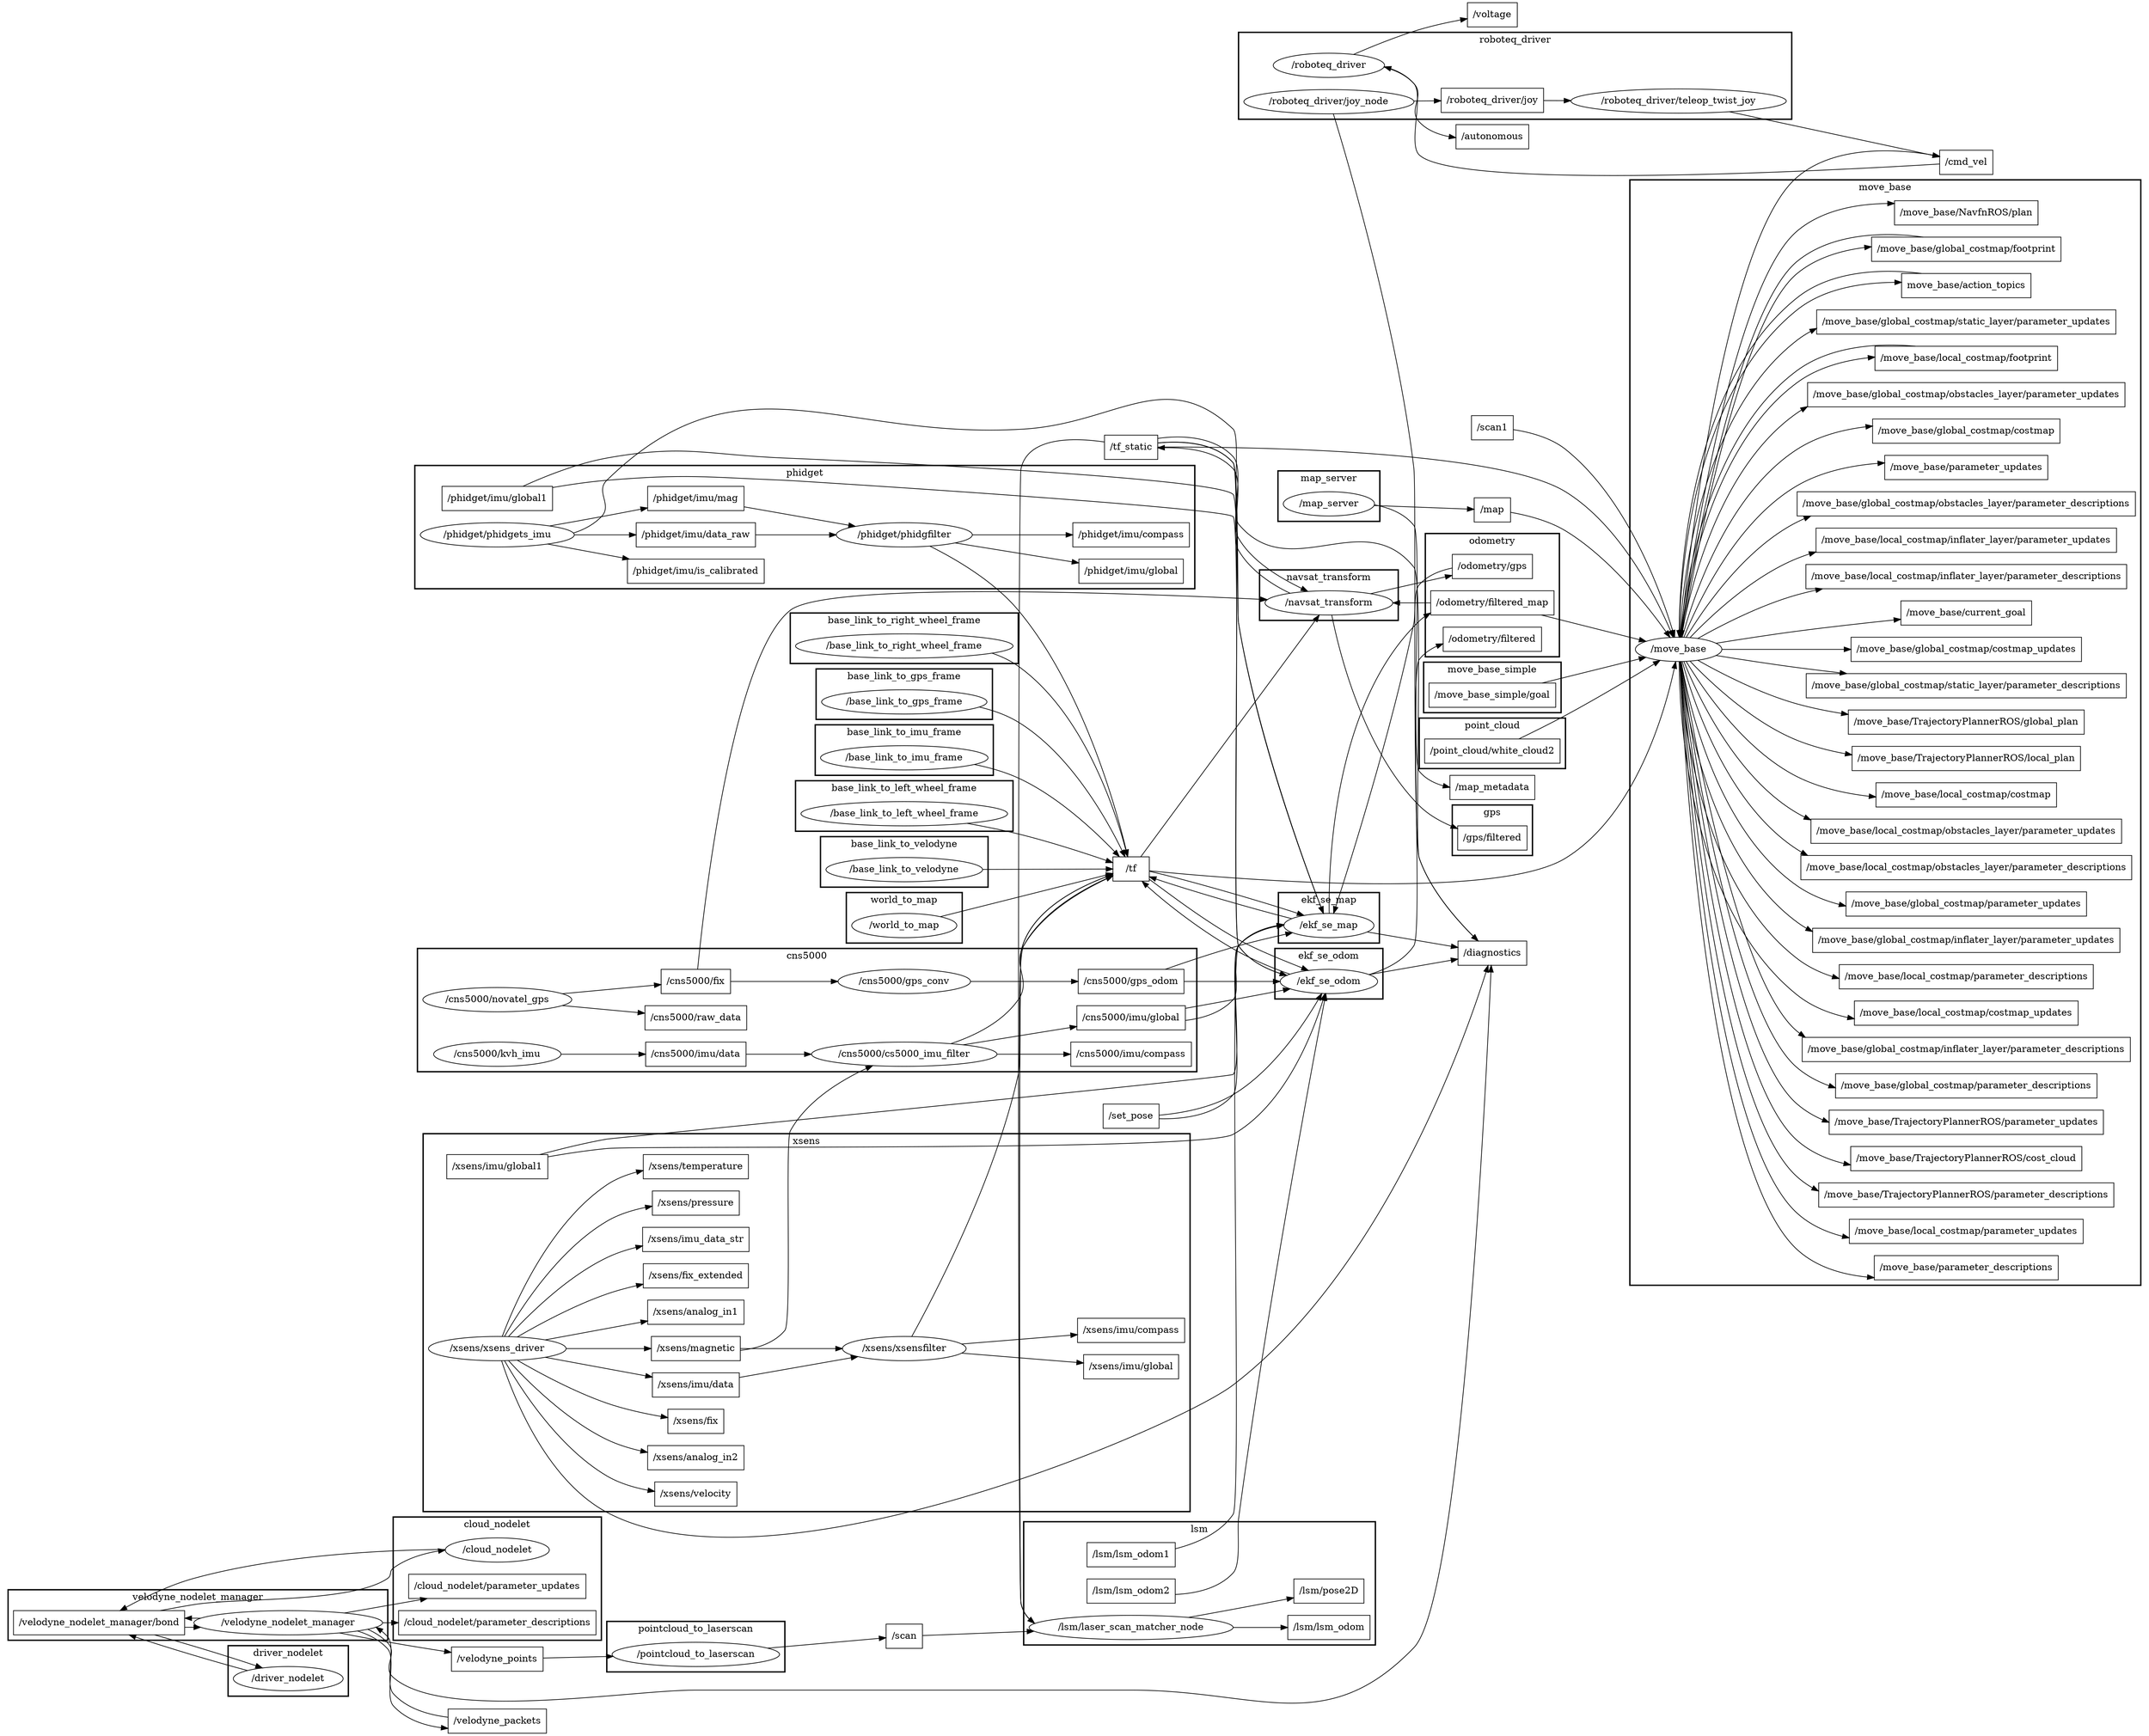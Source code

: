 digraph graphname {
	graph [bb="0,0,2562,2465",
		compound=True,
		rank=same,
		rankdir=LR,
		ranksep=0.2
	];
	node [label="\N"];
	subgraph cluster_move_base {
		graph [bb="1952,8,2554,1649",
			compound=True,
			label=move_base,
			lheight=0.21,
			lp="2253,1637.5",
			lwidth=0.86,
			rank=same,
			rankdir=LR,
			ranksep=0.2,
			style=bold
		];
		t__move_base_NavfnROS_plan		 [URL=topic_3A_move_base_NavfnROS_plan,
			height=0.5,
			label="/move_base/NavfnROS/plan",
			pos="2351,88",
			shape=box,
			tooltip="topic:/move_base/NavfnROS/plan",
			width=2.4028];
		t__move_base_global_costmap_footprint		 [URL=topic_3A_move_base_global_costmap_footprint,
			height=0.5,
			label="/move_base/global_costmap/footprint",
			pos="2351,1546",
			shape=box,
			tooltip="topic:/move_base/global_costmap/footprint",
			width=3.0972];
		n__move_base		 [URL=_move_base,
			height=0.5,
			label="/move_base",
			pos="2014,844",
			shape=ellipse,
			tooltip="/move_base",
			width=1.4804];
		t__move_base_global_costmap_footprint -> n__move_base		 [penwidth=1,
			pos="e,2015.9,862.06 2239.3,1561.6 2209,1558.4 2178.4,1548.9 2156,1528 2058.1,1436.5 2023.6,989.26 2016.5,872.05"];
		t__move_base_parameter_descriptions		 [URL=topic_3A_move_base_parameter_descriptions,
			height=0.5,
			label="/move_base/parameter_descriptions",
			pos="2351,142",
			shape=box,
			tooltip="topic:/move_base/parameter_descriptions",
			width=2.9444];
		t__move_base_local_costmap_parameter_updates		 [URL=topic_3A_move_base_local_costmap_parameter_updates,
			height=0.5,
			label="/move_base/local_costmap/parameter_updates",
			pos="2351,196",
			shape=box,
			tooltip="topic:/move_base/local_costmap/parameter_updates",
			width=3.7639];
		t__move_base_TrajectoryPlannerROS_parameter_descriptions		 [URL=topic_3A_move_base_TrajectoryPlannerROS_parameter_descriptions,
			height=0.5,
			label="/move_base/TrajectoryPlannerROS/parameter_descriptions",
			pos="2351,250",
			shape=box,
			tooltip="topic:/move_base/TrajectoryPlannerROS/parameter_descriptions",
			width=4.7222];
		t__move_base_TrajectoryPlannerROS_cost_cloud		 [URL=topic_3A_move_base_TrajectoryPlannerROS_cost_cloud,
			height=0.5,
			label="/move_base/TrajectoryPlannerROS/cost_cloud",
			pos="2351,304",
			shape=box,
			tooltip="topic:/move_base/TrajectoryPlannerROS/cost_cloud",
			width=3.7778];
		t__move_base_TrajectoryPlannerROS_parameter_updates		 [URL=topic_3A_move_base_TrajectoryPlannerROS_parameter_updates,
			height=0.5,
			label="/move_base/TrajectoryPlannerROS/parameter_updates",
			pos="2351,358",
			shape=box,
			tooltip="topic:/move_base/TrajectoryPlannerROS/parameter_updates",
			width=4.3889];
		t__move_base_global_costmap_parameter_descriptions		 [URL=topic_3A_move_base_global_costmap_parameter_descriptions,
			height=0.5,
			label="/move_base/global_costmap/parameter_descriptions",
			pos="2351,412",
			shape=box,
			tooltip="topic:/move_base/global_costmap/parameter_descriptions",
			width=4.1944];
		t__move_base_global_costmap_inflater_layer_parameter_descriptions		 [URL=topic_3A_move_base_global_costmap_inflater_layer_parameter_descriptions,
			height=0.5,
			label="/move_base/global_costmap/inflater_layer/parameter_descriptions",
			pos="2351,466",
			shape=box,
			tooltip="topic:/move_base/global_costmap/inflater_layer/parameter_descriptions",
			width=5.2639];
		t__move_base_local_costmap_costmap_updates		 [URL=topic_3A_move_base_local_costmap_costmap_updates,
			height=0.5,
			label="/move_base/local_costmap/costmap_updates",
			pos="2351,520",
			shape=box,
			tooltip="topic:/move_base/local_costmap/costmap_updates",
			width=3.6389];
		t__move_base_local_costmap_parameter_descriptions		 [URL=topic_3A_move_base_local_costmap_parameter_descriptions,
			height=0.5,
			label="/move_base/local_costmap/parameter_descriptions",
			pos="2351,574",
			shape=box,
			tooltip="topic:/move_base/local_costmap/parameter_descriptions",
			width=4.0972];
		t__move_base_global_costmap_inflater_layer_parameter_updates		 [URL=topic_3A_move_base_global_costmap_inflater_layer_parameter_updates,
			height=0.5,
			label="/move_base/global_costmap/inflater_layer/parameter_updates",
			pos="2351,628",
			shape=box,
			tooltip="topic:/move_base/global_costmap/inflater_layer/parameter_updates",
			width=4.9306];
		t__move_base_global_costmap_parameter_updates		 [URL=topic_3A_move_base_global_costmap_parameter_updates,
			height=0.5,
			label="/move_base/global_costmap/parameter_updates",
			pos="2351,682",
			shape=box,
			tooltip="topic:/move_base/global_costmap/parameter_updates",
			width=3.8611];
		t__move_base_local_costmap_obstacles_layer_parameter_descriptions		 [URL=topic_3A_move_base_local_costmap_obstacles_layer_parameter_descriptions,
			height=0.5,
			label="/move_base/local_costmap/obstacles_layer/parameter_descriptions",
			pos="2351,736",
			shape=box,
			tooltip="topic:/move_base/local_costmap/obstacles_layer/parameter_descriptions",
			width=5.3056];
		t__move_base_local_costmap_obstacles_layer_parameter_updates		 [URL=topic_3A_move_base_local_costmap_obstacles_layer_parameter_updates,
			height=0.5,
			label="/move_base/local_costmap/obstacles_layer/parameter_updates",
			pos="2351,790",
			shape=box,
			tooltip="topic:/move_base/local_costmap/obstacles_layer/parameter_updates",
			width=4.9722];
		t__move_base_local_costmap_costmap		 [URL=topic_3A_move_base_local_costmap_costmap,
			height=0.5,
			label="/move_base/local_costmap/costmap",
			pos="2351,844",
			shape=box,
			tooltip="topic:/move_base/local_costmap/costmap",
			width=2.9722];
		t__move_base_TrajectoryPlannerROS_local_plan		 [URL=topic_3A_move_base_TrajectoryPlannerROS_local_plan,
			height=0.5,
			label="/move_base/TrajectoryPlannerROS/local_plan",
			pos="2351,898",
			shape=box,
			tooltip="topic:/move_base/TrajectoryPlannerROS/local_plan",
			width=3.7361];
		t__move_base_TrajectoryPlannerROS_global_plan		 [URL=topic_3A_move_base_TrajectoryPlannerROS_global_plan,
			height=0.5,
			label="/move_base/TrajectoryPlannerROS/global_plan",
			pos="2351,952",
			shape=box,
			tooltip="topic:/move_base/TrajectoryPlannerROS/global_plan",
			width=3.8472];
		t__move_base_global_costmap_static_layer_parameter_descriptions		 [URL=topic_3A_move_base_global_costmap_static_layer_parameter_descriptions,
			height=0.5,
			label="/move_base/global_costmap/static_layer/parameter_descriptions",
			pos="2351,1006",
			shape=box,
			tooltip="topic:/move_base/global_costmap/static_layer/parameter_descriptions",
			width=5.1111];
		t__move_base_global_costmap_costmap_updates		 [URL=topic_3A_move_base_global_costmap_costmap_updates,
			height=0.5,
			label="/move_base/global_costmap/costmap_updates",
			pos="2351,1060",
			shape=box,
			tooltip="topic:/move_base/global_costmap/costmap_updates",
			width=3.7361];
		t__move_base_current_goal		 [URL=topic_3A_move_base_current_goal,
			height=0.5,
			label="/move_base/current_goal",
			pos="2351,1114",
			shape=box,
			tooltip="topic:/move_base/current_goal",
			width=2.1389];
		t__move_base_local_costmap_inflater_layer_parameter_descriptions		 [URL=topic_3A_move_base_local_costmap_inflater_layer_parameter_descriptions,
			height=0.5,
			label="/move_base/local_costmap/inflater_layer/parameter_descriptions",
			pos="2351,1168",
			shape=box,
			tooltip="topic:/move_base/local_costmap/inflater_layer/parameter_descriptions",
			width=5.1528];
		t__move_base_local_costmap_inflater_layer_parameter_updates		 [URL=topic_3A_move_base_local_costmap_inflater_layer_parameter_updates,
			height=0.5,
			label="/move_base/local_costmap/inflater_layer/parameter_updates",
			pos="2351,1222",
			shape=box,
			tooltip="topic:/move_base/local_costmap/inflater_layer/parameter_updates",
			width=4.8194];
		t__move_base_global_costmap_obstacles_layer_parameter_descriptions		 [URL=topic_3A_move_base_global_costmap_obstacles_layer_parameter_descriptions,
			height=0.5,
			label="/move_base/global_costmap/obstacles_layer/parameter_descriptions",
			pos="2351,1276",
			shape=box,
			tooltip="topic:/move_base/global_costmap/obstacles_layer/parameter_descriptions",
			width=5.4028];
		t__move_base_parameter_updates		 [URL=topic_3A_move_base_parameter_updates,
			height=0.5,
			label="/move_base/parameter_updates",
			pos="2351,1330",
			shape=box,
			tooltip="topic:/move_base/parameter_updates",
			width=2.6111];
		t__move_base_global_costmap_costmap		 [URL=topic_3A_move_base_global_costmap_costmap,
			height=0.5,
			label="/move_base/global_costmap/costmap",
			pos="2351,1384",
			shape=box,
			tooltip="topic:/move_base/global_costmap/costmap",
			width=3.0694];
		t__move_base_global_costmap_obstacles_layer_parameter_updates		 [URL=topic_3A_move_base_global_costmap_obstacles_layer_parameter_updates,
			height=0.5,
			label="/move_base/global_costmap/obstacles_layer/parameter_updates",
			pos="2351,1438",
			shape=box,
			tooltip="topic:/move_base/global_costmap/obstacles_layer/parameter_updates",
			width=5.0694];
		t__move_base_local_costmap_footprint		 [URL=topic_3A_move_base_local_costmap_footprint,
			height=0.5,
			label="/move_base/local_costmap/footprint",
			pos="2351,1600",
			shape=box,
			tooltip="topic:/move_base/local_costmap/footprint",
			width=2.9861];
		t__move_base_local_costmap_footprint -> n__move_base		 [penwidth=1,
			pos="e,2015.7,862.28 2243.4,1616.3 2211.7,1613.5 2179.3,1604.1 2156,1582 2050.9,1482.3 2021.7,995.92 2016.1,872.44"];
		t__move_base_global_costmap_static_layer_parameter_updates		 [URL=topic_3A_move_base_global_costmap_static_layer_parameter_updates,
			height=0.5,
			label="/move_base/global_costmap/static_layer/parameter_updates",
			pos="2351,1492",
			shape=box,
			tooltip="topic:/move_base/global_costmap/static_layer/parameter_updates",
			width=4.7778];
		n__move_base_action_topics		 [URL=topic_3Amove_base_action_topics,
			height=0.5,
			label="move_base/action_topics",
			pos="2351,34",
			shape=box,
			tooltip="topic:move_base/action_topics",
			width=2.1389];
		n__move_base_action_topics -> n__move_base		 [penwidth=1,
			pos="e,2015.6,825.92 2273.7,32.791 2233.6,33.421 2186.6,40.549 2156,70 2045.2,176.48 2020.5,689.41 2015.9,815.87"];
		n__move_base -> t__move_base_NavfnROS_plan		 [penwidth=1,
			pos="e,2264.1,79.057 2015.8,825.79 2020.4,723.06 2048.6,216.91 2156,115 2181.8,90.505 2219,81.527 2253.8,79.471"];
		n__move_base -> t__move_base_global_costmap_footprint		 [penwidth=1,
			pos="e,2239.3,1544.4 2016.2,862.05 2022.7,959.26 2056.8,1417.3 2156,1510 2175.9,1528.6 2202.4,1538.2 2229.3,1542.9"];
		n__move_base -> t__move_base_parameter_descriptions		 [penwidth=1,
			pos="e,2244.8,134.38 2016.1,825.86 2022.1,727.85 2056,262.49 2156,169 2177.2,149.16 2205.9,139.56 2234.7,135.57"];
		n__move_base -> t__move_base_local_costmap_parameter_updates		 [penwidth=1,
			pos="e,2215.4,193.45 2016.4,825.79 2024,732.37 2063.4,308.07 2156,223 2170.1,210.07 2187.3,201.52 2205.7,196.04"];
		n__move_base -> t__move_base_TrajectoryPlannerROS_parameter_descriptions		 [penwidth=1,
			pos="e,2180.6,260.25 2016.8,825.92 2026,737.71 2070.7,353.75 2156,277 2160.9,272.6 2166.2,268.71 2171.7,265.27"];
		n__move_base -> t__move_base_TrajectoryPlannerROS_cost_cloud		 [penwidth=1,
			pos="e,2214.9,302.31 2017.3,825.99 2028.3,743.12 2078,399.47 2156,331 2170,318.7 2186.9,310.43 2204.9,305.02"];
		n__move_base -> t__move_base_TrajectoryPlannerROS_parameter_updates		 [penwidth=1,
			pos="e,2192.7,363.64 2014.3,825.9 2012.6,756.28 2016.7,503.65 2156,385 2164.3,377.91 2173.6,372.17 2183.5,367.57"];
		n__move_base -> t__move_base_global_costmap_parameter_descriptions		 [penwidth=1,
			pos="e,2199.9,415.68 2015.1,825.8 2016.6,761.22 2031.1,541.47 2156,439 2166.3,430.58 2177.9,424.1 2190.3,419.16"];
		n__move_base -> t__move_base_global_costmap_inflater_layer_parameter_descriptions		 [penwidth=1,
			pos="e,2169,484.12 2016.2,825.75 2021.1,766.68 2045.3,579.56 2156,493 2157.4,491.88 2158.9,490.8 2160.4,489.76"];
		n__move_base -> t__move_base_local_costmap_costmap_updates		 [penwidth=1,
			pos="e,2220,520.17 2017.6,825.92 2026.2,773.07 2059.1,618.07 2156,547 2171.9,535.3 2190.7,527.52 2210.1,522.49"];
		n__move_base -> t__move_base_local_costmap_parameter_descriptions		 [penwidth=1,
			pos="e,2203.2,579.75 2019.6,825.89 2032.3,779.64 2072.8,656.9 2156,601 2167.5,593.29 2180.2,587.35 2193.5,582.81"];
		n__move_base -> t__move_base_global_costmap_inflater_layer_parameter_updates		 [penwidth=1,
			pos="e,2173.3,646.12 2022.6,825.94 2039.8,787.21 2086.1,696.36 2156,655 2158.7,653.41 2161.4,651.89 2164.2,650.46"];
		n__move_base -> t__move_base_global_costmap_parameter_updates		 [penwidth=1,
			pos="e,2211.9,690.32 2027.4,826.36 2049.5,796.56 2098.7,736.77 2156,709 2170.4,702.03 2186,696.72 2202,692.68"];
		n__move_base -> t__move_base_local_costmap_obstacles_layer_parameter_descriptions		 [penwidth=1,
			pos="e,2186.7,754.06 2037.1,827.65 2063.9,808.8 2110.9,778.45 2156,763 2162.8,760.67 2169.8,758.54 2176.9,756.6"];
		n__move_base -> t__move_base_local_costmap_obstacles_layer_parameter_updates		 [penwidth=1,
			pos="e,2214.2,808.01 2060,834.78 2087.6,829.27 2123.8,822.32 2156,817 2171.6,814.43 2187.8,811.9 2204.1,809.49"];
		n__move_base -> t__move_base_local_costmap_costmap		 [penwidth=1,
			pos="e,2243.7,844 2067.3,844 2111.7,844 2176.9,844 2233.6,844"];
		n__move_base -> t__move_base_TrajectoryPlannerROS_local_plan		 [penwidth=1,
			pos="e,2216.3,880.3 2060,853.22 2087.6,858.73 2123.8,865.68 2156,871 2172.3,873.69 2189.3,876.33 2206.3,878.84"];
		n__move_base -> t__move_base_TrajectoryPlannerROS_global_plan		 [penwidth=1,
			pos="e,2212.3,939.51 2037.1,860.35 2063.9,879.2 2110.9,909.55 2156,925 2170.8,930.06 2186.5,934.18 2202.4,937.52"];
		n__move_base -> t__move_base_global_costmap_static_layer_parameter_descriptions		 [penwidth=1,
			pos="e,2177.4,987.91 2027.4,861.64 2049.5,891.44 2098.7,951.23 2156,979 2159.9,980.88 2163.8,982.63 2167.9,984.28"];
		n__move_base -> t__move_base_global_costmap_costmap_updates		 [penwidth=1,
			pos="e,2216.4,1055.6 2022.6,862.06 2039.8,900.79 2086.1,991.64 2156,1033 2171.4,1042.1 2188.7,1048.6 2206.5,1053.2"];
		n__move_base -> t__move_base_current_goal		 [penwidth=1,
			pos="e,2273.5,1118.5 2019.6,862.11 2032.3,908.36 2072.8,1031.1 2156,1087 2187.1,1107.9 2227.3,1115.8 2263.1,1118"];
		n__move_base -> t__move_base_local_costmap_inflater_layer_parameter_descriptions		 [penwidth=1,
			pos="e,2169.7,1149.8 2017.6,862.08 2026.2,914.93 2059.1,1069.9 2156,1141 2157.6,1142.2 2159.3,1143.4 2161,1144.5"];
		n__move_base -> t__move_base_local_costmap_inflater_layer_parameter_updates		 [penwidth=1,
			pos="e,2177.1,1208.3 2016.2,862.25 2021.1,921.32 2045.3,1108.4 2156,1195 2159.9,1198 2164,1200.8 2168.2,1203.4"];
		n__move_base -> t__move_base_global_costmap_obstacles_layer_parameter_descriptions		 [penwidth=1,
			pos="e,2168.4,1257.9 2015.1,862.2 2016.6,926.78 2031.1,1146.5 2156,1249 2157.4,1250.1 2158.7,1251.2 2160.1,1252.2"];
		n__move_base -> t__move_base_parameter_updates		 [penwidth=1,
			pos="e,2257,1337.2 2014.3,862.1 2012.6,931.72 2016.7,1184.3 2156,1303 2181,1324.3 2214.7,1333.4 2247,1336.4"];
		n__move_base -> t__move_base_global_costmap_costmap		 [penwidth=1,
			pos="e,2240.3,1390.2 2017.3,862.01 2028.3,944.88 2078,1288.5 2156,1357 2176.5,1375 2203.3,1384.4 2230.4,1388.8"];
		n__move_base -> t__move_base_global_costmap_obstacles_layer_parameter_updates		 [penwidth=1,
			pos="e,2168.4,1420.6 2016.8,862.08 2026,950.29 2070.7,1334.2 2156,1411 2157.3,1412.2 2158.7,1413.4 2160.1,1414.5"];
		n__move_base -> t__move_base_local_costmap_footprint		 [penwidth=1,
			pos="e,2243.4,1599.1 2015.9,862.32 2020.9,964.72 2049.5,1463 2156,1564 2176.8,1583.7 2204.9,1593.4 2233.3,1597.8"];
		n__move_base -> t__move_base_global_costmap_static_layer_parameter_updates		 [penwidth=1,
			pos="e,2178.7,1481 2016.4,862.21 2024,955.63 2063.4,1379.9 2156,1465 2160.3,1469 2164.9,1472.5 2169.7,1475.7"];
		n__move_base -> n__move_base_action_topics		 [penwidth=1,
			pos="e,2273.7,16.886 2015.4,825.97 2018.4,718.27 2040.2,163.25 2156,52 2184,25.08 2225.7,16.811 2263.2,16.708"];
	}
	subgraph cluster_cns5000 {
		graph [bb="497,861,1435,1044",
			compound=True,
			label=cns5000,
			lheight=0.21,
			lp="966,1032.5",
			lwidth=0.64,
			rank=same,
			rankdir=LR,
			ranksep=0.2,
			style=bold
		];
		t__cns5000_imu_data		 [URL=topic_3A_cns5000_imu_data,
			height=0.5,
			label="/cns5000/imu/data",
			pos="829,995",
			shape=box,
			tooltip="topic:/cns5000/imu/data",
			width=1.625];
		n__cns5000_cs5000_imu_filter		 [URL=_cns5000_cs5000_imu_filter,
			height=0.5,
			label="/cns5000/cs5000_imu_filter",
			pos="1082,995",
			shape=ellipse,
			tooltip="/cns5000/cs5000_imu_filter",
			width=3.0511];
		t__cns5000_imu_data -> n__cns5000_cs5000_imu_filter		 [penwidth=1,
			pos="e,972.09,995 887.58,995 909.75,995 935.97,995 961.82,995"];
		t__cns5000_raw_data		 [URL=topic_3A_cns5000_raw_data,
			height=0.5,
			label="/cns5000/raw_data",
			pos="829,887",
			shape=box,
			tooltip="topic:/cns5000/raw_data",
			width=1.6528];
		t__cns5000_gps_odom		 [URL=topic_3A_cns5000_gps_odom,
			height=0.5,
			label="/cns5000/gps_odom",
			pos="1356,887",
			shape=box,
			tooltip="topic:/cns5000/gps_odom",
			width=1.75];
		t__cns5000_imu_global		 [URL=topic_3A_cns5000_imu_global,
			height=0.5,
			label="/cns5000/imu/global",
			pos="1356,941",
			shape=box,
			tooltip="topic:/cns5000/imu/global",
			width=1.7778];
		t__cns5000_fix		 [URL=topic_3A_cns5000_fix,
			height=0.5,
			label="/cns5000/fix",
			pos="829,941",
			shape=box,
			tooltip="topic:/cns5000/fix",
			width=1.1667];
		n__cns5000_gps_conv		 [URL=_cns5000_gps_conv,
			height=0.5,
			label="/cns5000/gps_conv",
			pos="1082,914",
			shape=ellipse,
			tooltip="/cns5000/gps_conv",
			width=2.1845];
		t__cns5000_fix -> n__cns5000_gps_conv		 [penwidth=1,
			pos="e,1010.3,921.6 871.17,936.57 906.06,932.82 957.14,927.32 1000.2,922.7"];
		t__cns5000_imu_compass		 [URL=topic_3A_cns5000_imu_compass,
			height=0.5,
			label="/cns5000/imu/compass",
			pos="1356,995",
			shape=box,
			tooltip="topic:/cns5000/imu/compass",
			width=1.9722];
		n__cns5000_kvh_imu		 [URL=_cns5000_kvh_imu,
			height=0.5,
			label="/cns5000/kvh_imu",
			pos="592,995",
			shape=ellipse,
			tooltip="/cns5000/kvh_imu",
			width=2.1304];
		n__cns5000_kvh_imu -> t__cns5000_imu_data		 [penwidth=1,
			pos="e,770.17,995 668.97,995 698.23,995 731.44,995 759.91,995"];
		n__cns5000_gps_conv -> t__cns5000_gps_odom		 [penwidth=1,
			pos="e,1292.8,893.17 1154.5,906.91 1194,902.98 1243,898.12 1282.7,894.18"];
		n__cns5000_cs5000_imu_filter -> t__cns5000_imu_global		 [penwidth=1,
			pos="e,1292,953.51 1152.7,981.16 1192.3,973.3 1241.9,963.46 1282,955.49"];
		n__cns5000_cs5000_imu_filter -> t__cns5000_imu_compass		 [penwidth=1,
			pos="e,1284.6,995 1192.1,995 1219.6,995 1248.7,995 1274.5,995"];
		n__cns5000_novatel_gps		 [URL=_cns5000_novatel_gps,
			height=0.5,
			label="/cns5000/novatel_gps",
			pos="592,914",
			shape=ellipse,
			tooltip="/cns5000/novatel_gps",
			width=2.4192];
		n__cns5000_novatel_gps -> t__cns5000_raw_data		 [penwidth=1,
			pos="e,769.26,893.75 668.65,905.31 697.69,901.97 730.65,898.19 759.03,894.92"];
		n__cns5000_novatel_gps -> t__cns5000_fix		 [penwidth=1,
			pos="e,786.72,936.26 668.65,922.69 703.85,926.74 744.81,931.44 776.39,935.07"];
	}
	subgraph cluster_phidget {
		graph [bb="493,2000,1433,2183",
			compound=True,
			label=phidget,
			lheight=0.21,
			lp="963,2171.5",
			lwidth=0.57,
			rank=same,
			rankdir=LR,
			ranksep=0.2,
			style=bold
		];
		t__phidget_imu_is_calibrated		 [URL=topic_3A_phidget_imu_is_calibrated,
			height=0.5,
			label="/phidget/imu/is_calibrated",
			pos="829,2026",
			shape=box,
			tooltip="topic:/phidget/imu/is_calibrated",
			width=2.2083];
		t__phidget_imu_data_raw		 [URL=topic_3A_phidget_imu_data_raw,
			height=0.5,
			label="/phidget/imu/data_raw",
			pos="829,2080",
			shape=box,
			tooltip="topic:/phidget/imu/data_raw",
			width=1.9444];
		n__phidget_phidgfilter		 [URL=_phidget_phidgfilter,
			height=0.5,
			label="/phidget/phidgfilter",
			pos="1082,2080",
			shape=ellipse,
			tooltip="/phidget/phidgfilter",
			width=2.2026];
		t__phidget_imu_data_raw -> n__phidget_phidgfilter		 [penwidth=1,
			pos="e,1002.7,2080 899.25,2080 928.06,2080 961.86,2080 992.45,2080"];
		t__phidget_imu_global		 [URL=topic_3A_phidget_imu_global,
			height=0.5,
			label="/phidget/imu/global",
			pos="1356,2054",
			shape=box,
			tooltip="topic:/phidget/imu/global",
			width=1.7222];
		t__phidget_imu_compass		 [URL=topic_3A_phidget_imu_compass,
			height=0.5,
			label="/phidget/imu/compass",
			pos="1356,2108",
			shape=box,
			tooltip="topic:/phidget/imu/compass",
			width=1.9028];
		t__phidget_imu_global1		 [URL=topic_3A_phidget_imu_global1,
			height=0.5,
			label="/phidget/imu/global1",
			pos="592,2053",
			shape=box,
			tooltip="topic:/phidget/imu/global1",
			width=1.8194];
		t__phidget_imu_mag		 [URL=topic_3A_phidget_imu_mag,
			height=0.5,
			label="/phidget/imu/mag",
			pos="829,2134",
			shape=box,
			tooltip="topic:/phidget/imu/mag",
			width=1.5833];
		t__phidget_imu_mag -> n__phidget_phidgfilter		 [penwidth=1,
			pos="e,1023.9,2092.3 886.02,2121.9 923.84,2113.8 973.97,2103 1013.9,2094.4"];
		n__phidget_phidgets_imu		 [URL=_phidget_phidgets_imu,
			height=0.5,
			label="/phidget/phidgets_imu",
			pos="592,2107",
			shape=ellipse,
			tooltip="/phidget/phidgets_imu",
			width=2.5095];
		n__phidget_phidgets_imu -> t__phidget_imu_is_calibrated		 [penwidth=1,
			pos="e,749.3,2036.1 676.55,2100.6 690.35,2096.3 703.54,2089.8 714,2080 723.15,2071.5 712.98,2061.7 722,2053 727.32,2047.9 733.46,2043.7 740.06,2040.3"];
		n__phidget_phidgets_imu -> t__phidget_imu_data_raw		 [penwidth=1,
			pos="e,758.79,2088 670.6,2098.1 695.63,2095.2 723.4,2092 748.56,2089.1"];
		n__phidget_phidgets_imu -> t__phidget_imu_mag		 [penwidth=1,
			pos="e,771.69,2127.5 670.6,2115.9 700.01,2119.3 733.2,2123.1 761.5,2126.4"];
		n__phidget_phidgfilter -> t__phidget_imu_global		 [penwidth=1,
			pos="e,1293.7,2059.9 1155.5,2073.1 1195.2,2069.3 1244.2,2064.6 1283.6,2060.8"];
		n__phidget_phidgfilter -> t__phidget_imu_compass		 [penwidth=1,
			pos="e,1287.3,2101 1154.5,2087.4 1192.2,2091.2 1238.5,2096 1277.1,2100"];
	}
	subgraph cluster_lsm {
		graph [bb="1228,1781,1653,1964",
			compound=True,
			label=lsm,
			lheight=0.21,
			lp="1440.5,1952.5",
			lwidth=0.29,
			rank=same,
			rankdir=LR,
			ranksep=0.2,
			style=bold
		];
		t__lsm_lsm_odom2		 [URL=topic_3A_lsm_lsm_odom2,
			height=0.5,
			label="/lsm/lsm_odom2",
			pos="1356,1807",
			shape=box,
			tooltip="topic:/lsm/lsm_odom2",
			width=1.5278];
		t__lsm_lsm_odom		 [URL=topic_3A_lsm_lsm_odom,
			height=0.5,
			label="/lsm/lsm_odom",
			pos="1593,1861",
			shape=box,
			tooltip="topic:/lsm/lsm_odom",
			width=1.4306];
		t__lsm_lsm_odom1		 [URL=topic_3A_lsm_lsm_odom1,
			height=0.5,
			label="/lsm/lsm_odom1",
			pos="1356,1861",
			shape=box,
			tooltip="topic:/lsm/lsm_odom1",
			width=1.5278];
		t__lsm_pose2D		 [URL=topic_3A_lsm_pose2D,
			height=0.5,
			label="/lsm/pose2D",
			pos="1593,1915",
			shape=box,
			tooltip="topic:/lsm/pose2D",
			width=1.1944];
		n__lsm_laser_scan_matcher_node		 [URL=_lsm_laser_scan_matcher_node,
			height=0.5,
			label="/lsm/laser_scan_matcher_node",
			pos="1356,1915",
			shape=ellipse,
			tooltip="/lsm/laser_scan_matcher_node",
			width=3.34];
		n__lsm_laser_scan_matcher_node -> t__lsm_lsm_odom		 [penwidth=1,
			pos="e,1541.5,1872.8 1423.4,1900 1440.6,1896.1 1459,1891.9 1476,1888 1494.1,1883.8 1513.8,1879.3 1531.7,1875.1"];
		n__lsm_laser_scan_matcher_node -> t__lsm_pose2D		 [penwidth=1,
			pos="e,1549.8,1915 1476.6,1915 1498.8,1915 1520.9,1915 1539.7,1915"];
	}
	subgraph cluster_odometry {
		graph [bb="1710,920,1872,1103",
			compound=True,
			label=odometry,
			lheight=0.21,
			lp="1791,1091.5",
			lwidth=0.74,
			rank=same,
			rankdir=LR,
			ranksep=0.2,
			style=bold
		];
		t__odometry_gps		 [URL=topic_3A_odometry_gps,
			height=0.5,
			label="/odometry/gps",
			pos="1791,1000",
			shape=box,
			tooltip="topic:/odometry/gps",
			width=1.3194];
		t__odometry_filtered_map		 [URL=topic_3A_odometry_filtered_map,
			height=0.5,
			label="/odometry/filtered_map",
			pos="1791,1054",
			shape=box,
			tooltip="topic:/odometry/filtered_map",
			width=2.0278];
		t__odometry_filtered		 [URL=topic_3A_odometry_filtered,
			height=0.5,
			label="/odometry/filtered",
			pos="1791,946",
			shape=box,
			tooltip="topic:/odometry/filtered",
			width=1.6111];
	}
	subgraph cluster_cloud_nodelet {
		graph [bb="470,1809,714,1992",
			compound=True,
			label=cloud_nodelet,
			lheight=0.21,
			lp="592,1980.5",
			lwidth=1.07,
			rank=same,
			rankdir=LR,
			ranksep=0.2,
			style=bold
		];
		t__cloud_nodelet_parameter_updates		 [URL=topic_3A_cloud_nodelet_parameter_updates,
			height=0.5,
			label="/cloud_nodelet/parameter_updates",
			pos="592,1835",
			shape=box,
			tooltip="topic:/cloud_nodelet/parameter_updates",
			width=2.8194];
		t__cloud_nodelet_parameter_descriptions		 [URL=topic_3A_cloud_nodelet_parameter_descriptions,
			height=0.5,
			label="/cloud_nodelet/parameter_descriptions",
			pos="592,1889",
			shape=box,
			tooltip="topic:/cloud_nodelet/parameter_descriptions",
			width=3.1528];
		n__cloud_nodelet		 [URL=_cloud_nodelet,
			height=0.5,
			label="/cloud_nodelet",
			pos="592,1943",
			shape=ellipse,
			tooltip="/cloud_nodelet",
			width=1.7512];
	}
	subgraph cluster_xsens {
		graph [bb="504,1052,1428,1613",
			compound=True,
			label=xsens,
			lheight=0.21,
			lp="966,1601.5",
			lwidth=0.43,
			rank=same,
			rankdir=LR,
			ranksep=0.2,
			style=bold
		];
		t__xsens_fix		 [URL=topic_3A_xsens_fix,
			height=0.5,
			label="/xsens/fix",
			pos="829,1186",
			shape=box,
			tooltip="topic:/xsens/fix",
			width=0.95833];
		t__xsens_magnetic		 [URL=topic_3A_xsens_magnetic,
			height=0.5,
			label="/xsens/magnetic",
			pos="829,1240",
			shape=box,
			tooltip="topic:/xsens/magnetic",
			width=1.4444];
		n__xsens_xsensfilter		 [URL=_xsens_xsensfilter,
			height=0.5,
			label="/xsens/xsensfilter",
			pos="1082,1240",
			shape=ellipse,
			tooltip="/xsens/xsensfilter",
			width=1.9859];
		t__xsens_magnetic -> n__xsens_xsensfilter		 [penwidth=1,
			pos="e,1010.5,1240 881.1,1240 915.31,1240 961.06,1240 1000.2,1240"];
		t__xsens_imu_global1		 [URL=topic_3A_xsens_imu_global1,
			height=0.5,
			label="/xsens/imu/global1",
			pos="592,1564",
			shape=box,
			tooltip="topic:/xsens/imu/global1",
			width=1.6667];
		t__xsens_imu_data		 [URL=topic_3A_xsens_imu_data,
			height=0.5,
			label="/xsens/imu/data",
			pos="829,1294",
			shape=box,
			tooltip="topic:/xsens/imu/data",
			width=1.4167];
		t__xsens_imu_data -> n__xsens_xsensfilter		 [penwidth=1,
			pos="e,1027,1251.6 880.19,1283.2 919.53,1274.7 974.53,1262.9 1017,1253.8"];
		t__xsens_imu_global		 [URL=topic_3A_xsens_imu_global,
			height=0.5,
			label="/xsens/imu/global",
			pos="1356,1213",
			shape=box,
			tooltip="topic:/xsens/imu/global",
			width=1.5694];
		t__xsens_analog_in1		 [URL=topic_3A_xsens_analog_in1,
			height=0.5,
			label="/xsens/analog_in1",
			pos="829,1348",
			shape=box,
			tooltip="topic:/xsens/analog_in1",
			width=1.5833];
		t__xsens_fix_extended		 [URL=topic_3A_xsens_fix_extended,
			height=0.5,
			label="/xsens/fix_extended",
			pos="829,1402",
			shape=box,
			tooltip="topic:/xsens/fix_extended",
			width=1.7361];
		t__xsens_imu_data_str		 [URL=topic_3A_xsens_imu_data_str,
			height=0.5,
			label="/xsens/imu_data_str",
			pos="829,1456",
			shape=box,
			tooltip="topic:/xsens/imu_data_str",
			width=1.7361];
		t__xsens_pressure		 [URL=topic_3A_xsens_pressure,
			height=0.5,
			label="/xsens/pressure",
			pos="829,1510",
			shape=box,
			tooltip="topic:/xsens/pressure",
			width=1.375];
		t__xsens_imu_compass		 [URL=topic_3A_xsens_imu_compass,
			height=0.5,
			label="/xsens/imu/compass",
			pos="1356,1267",
			shape=box,
			tooltip="topic:/xsens/imu/compass",
			width=1.7639];
		t__xsens_temperature		 [URL=topic_3A_xsens_temperature,
			height=0.5,
			label="/xsens/temperature",
			pos="829,1564",
			shape=box,
			tooltip="topic:/xsens/temperature",
			width=1.6528];
		t__xsens_velocity		 [URL=topic_3A_xsens_velocity,
			height=0.5,
			label="/xsens/velocity",
			pos="829,1078",
			shape=box,
			tooltip="topic:/xsens/velocity",
			width=1.3611];
		t__xsens_analog_in2		 [URL=topic_3A_xsens_analog_in2,
			height=0.5,
			label="/xsens/analog_in2",
			pos="829,1132",
			shape=box,
			tooltip="topic:/xsens/analog_in2",
			width=1.5833];
		n__xsens_xsensfilter -> t__xsens_imu_global		 [penwidth=1,
			pos="e,1299.4,1218.5 1148.8,1233.5 1191.5,1229.2 1246.8,1223.7 1289.4,1219.5"];
		n__xsens_xsensfilter -> t__xsens_imu_compass		 [penwidth=1,
			pos="e,1292.1,1260.8 1148.8,1246.5 1189.1,1250.5 1240.6,1255.6 1282.1,1259.8"];
		n__xsens_xsens_driver		 [URL=_xsens_xsens_driver,
			height=0.5,
			label="/xsens/xsens_driver",
			pos="592,1348",
			shape=ellipse,
			tooltip="/xsens/xsens_driver",
			width=2.2206];
		n__xsens_xsens_driver -> t__xsens_fix		 [penwidth=1,
			pos="e,794.18,1189.7 604.98,1330.1 625.43,1300.9 669.94,1243.4 722,1213 740.85,1202 764.15,1195.4 784.09,1191.5"];
		n__xsens_xsens_driver -> t__xsens_magnetic		 [penwidth=1,
			pos="e,776.79,1249.6 615.56,1330.8 640.41,1312.5 682.14,1284.1 722,1267 736.17,1260.9 752.02,1256 767.06,1252.1"];
		n__xsens_xsens_driver -> t__xsens_imu_data		 [penwidth=1,
			pos="e,777.91,1305.5 648.69,1335.2 684.55,1327 731.13,1316.3 767.84,1307.8"];
		n__xsens_xsens_driver -> t__xsens_analog_in1		 [penwidth=1,
			pos="e,771.73,1348 672.23,1348 701.31,1348 733.89,1348 761.71,1348"];
		n__xsens_xsens_driver -> t__xsens_fix_extended		 [penwidth=1,
			pos="e,766.09,1387.8 648.69,1360.8 680.81,1368.2 721.54,1377.5 756.07,1385.5"];
		n__xsens_xsens_driver -> t__xsens_imu_data_str		 [penwidth=1,
			pos="e,766.38,1443.8 615.56,1365.2 640.41,1383.5 682.14,1411.9 722,1429 732.91,1433.7 744.81,1437.7 756.57,1441.1"];
		n__xsens_xsens_driver -> t__xsens_pressure		 [penwidth=1,
			pos="e,779.37,1503.5 604.98,1365.9 625.43,1395.1 669.94,1452.6 722,1483 736.39,1491.4 753.38,1497.2 769.49,1501.2"];
		n__xsens_xsens_driver -> t__xsens_temperature		 [penwidth=1,
			pos="e,769.48,1557 600.06,1366 615.84,1403.9 657.72,1492 722,1537 733.21,1544.8 746.49,1550.4 759.81,1554.4"];
		n__xsens_xsens_driver -> t__xsens_velocity		 [penwidth=1,
			pos="e,779.92,1081.7 597.24,1329.8 608.78,1284.3 645.2,1165.4 722,1105 735.73,1094.2 753.27,1087.7 770.12,1083.8"];
		n__xsens_xsens_driver -> t__xsens_analog_in2		 [penwidth=1,
			pos="e,771.95,1138.5 600.06,1330 615.84,1292.1 657.72,1204 722,1159 733.88,1150.7 748.11,1144.9 762.23,1140.9"];
	}
	subgraph cluster_velodyne_nodelet_manager {
		graph [bb="8,1809,462,1884",
			compound=True,
			label=velodyne_nodelet_manager,
			lheight=0.21,
			lp="235,1872.5",
			lwidth=2.10,
			rank=same,
			rankdir=LR,
			ranksep=0.2,
			style=bold
		];
		t__velodyne_nodelet_manager_bond		 [URL=topic_3A_velodyne_nodelet_manager_bond,
			height=0.5,
			label="/velodyne_nodelet_manager/bond",
			pos="117,1835",
			shape=box,
			tooltip="topic:/velodyne_nodelet_manager/bond",
			width=2.7917];
		n__velodyne_nodelet_manager		 [URL=_velodyne_nodelet_manager,
			height=0.5,
			label="/velodyne_nodelet_manager",
			pos="343,1835",
			shape=ellipse,
			tooltip="/velodyne_nodelet_manager",
			width=3.0692];
		t__velodyne_nodelet_manager_bond -> n__velodyne_nodelet_manager		 [penwidth=1,
			pos="e,240.43,1828.3 217.55,1828.3 221.83,1828.3 226.12,1828.2 230.42,1828.3"];
		n__velodyne_nodelet_manager -> t__velodyne_nodelet_manager_bond		 [penwidth=1,
			pos="e,217.55,1841.7 240.43,1841.7 236.15,1841.7 231.85,1841.8 227.56,1841.7"];
	}
	subgraph cluster_roboteq_driver {
		graph [bb="1484,2238,2148,2367",
			compound=True,
			label=roboteq_driver,
			lheight=0.21,
			lp="1816,2355.5",
			lwidth=1.12,
			rank=same,
			rankdir=LR,
			ranksep=0.2,
			style=bold
		];
		t__roboteq_driver_joy		 [URL=topic_3A_roboteq_driver_joy,
			height=0.5,
			label="/roboteq_driver/joy",
			pos="1791,2264",
			shape=box,
			tooltip="topic:/roboteq_driver/joy",
			width=1.6944];
		n__roboteq_driver_teleop_twist_joy		 [URL=_roboteq_driver_teleop_twist_joy,
			height=0.5,
			label="/roboteq_driver/teleop_twist_joy",
			pos="2014,2264",
			shape=ellipse,
			tooltip="/roboteq_driver/teleop_twist_joy",
			width=3.5025];
		t__roboteq_driver_joy -> n__roboteq_driver_teleop_twist_joy		 [penwidth=1,
			pos="e,1887.9,2264 1852.1,2264 1860.3,2264 1868.9,2264 1877.8,2264"];
		n__roboteq_driver_joy_node		 [URL=_roboteq_driver_joy_node,
			height=0.5,
			label="/roboteq_driver/joy_node",
			pos="1593,2264",
			shape=ellipse,
			tooltip="/roboteq_driver/joy_node",
			width=2.7984];
		n__roboteq_driver_joy_node -> t__roboteq_driver_joy		 [penwidth=1,
			pos="e,1729.9,2264 1694,2264 1702.7,2264 1711.4,2264 1719.8,2264"];
		n__roboteq_driver		 [URL=_roboteq_driver,
			height=0.5,
			label="/roboteq_driver",
			pos="1593,2318",
			shape=ellipse,
			tooltip="/roboteq_driver",
			width=1.8234];
	}
	subgraph cluster_gps {
		graph [bb="1742,807,1840,882",
			compound=True,
			label=gps,
			lheight=0.21,
			lp="1791,870.5",
			lwidth=0.26,
			rank=same,
			rankdir=LR,
			ranksep=0.2,
			style=bold
		];
		t__gps_filtered		 [URL=topic_3A_gps_filtered,
			height=0.5,
			label="/gps/filtered",
			pos="1791,833",
			shape=box,
			tooltip="topic:/gps/filtered",
			width=1.1389];
	}
	subgraph cluster_move_base_simple {
		graph [bb="1707,532,1875,607",
			compound=True,
			label=move_base_simple,
			lheight=0.21,
			lp="1791,595.5",
			lwidth=1.47,
			rank=same,
			rankdir=LR,
			ranksep=0.2,
			style=bold
		];
		t__move_base_simple_goal		 [URL=topic_3A_move_base_simple_goal,
			height=0.5,
			label="/move_base_simple/goal",
			pos="1791,558",
			shape=box,
			tooltip="topic:/move_base_simple/goal",
			width=2.1111];
	}
	subgraph cluster_point_cloud {
		graph [bb="1702,1789,1880,1864",
			compound=True,
			label=point_cloud,
			lheight=0.21,
			lp="1791,1852.5",
			lwidth=0.90,
			rank=same,
			rankdir=LR,
			ranksep=0.2,
			style=bold
		];
		t__point_cloud_white_cloud2		 [URL=topic_3A_point_cloud_white_cloud2,
			height=0.5,
			label="/point_cloud/white_cloud2",
			pos="1791,1815",
			shape=box,
			tooltip="topic:/point_cloud/white_cloud2",
			width=2.25];
	}
	subgraph cluster_base_link_to_right_wheel_frame {
		graph [bb="944,529,1220,604",
			compound=True,
			label=base_link_to_right_wheel_frame,
			lheight=0.21,
			lp="1082,592.5",
			lwidth=2.50,
			rank=same,
			rankdir=LR,
			ranksep=0.2,
			style=bold
		];
		n__base_link_to_right_wheel_frame		 [URL=_base_link_to_right_wheel_frame,
			height=0.5,
			label="/base_link_to_right_wheel_frame",
			pos="1082,555",
			shape=ellipse,
			tooltip="/base_link_to_right_wheel_frame",
			width=3.6108];
	}
	subgraph cluster_map_server {
		graph [bb="1530,677,1656,752",
			compound=True,
			label=map_server,
			lheight=0.21,
			lp="1593,740.5",
			lwidth=0.89,
			rank=same,
			rankdir=LR,
			ranksep=0.2,
			style=bold
		];
		n__map_server		 [URL=_map_server,
			height=0.5,
			label="/map_server",
			pos="1593,703",
			shape=ellipse,
			tooltip="/map_server",
			width=1.5165];
	}
	subgraph cluster_base_link_to_gps_frame {
		graph [bb="974,446,1190,521",
			compound=True,
			label=base_link_to_gps_frame,
			lheight=0.21,
			lp="1082,509.5",
			lwidth=1.86,
			rank=same,
			rankdir=LR,
			ranksep=0.2,
			style=bold
		];
		n__base_link_to_gps_frame		 [URL=_base_link_to_gps_frame,
			height=0.5,
			label="/base_link_to_gps_frame",
			pos="1082,472",
			shape=ellipse,
			tooltip="/base_link_to_gps_frame",
			width=2.7803];
	}
	subgraph cluster_navsat_transform {
		graph [bb="1510,807,1676,882",
			compound=True,
			label=navsat_transform,
			lheight=0.21,
			lp="1593,870.5",
			lwidth=1.32,
			rank=same,
			rankdir=LR,
			ranksep=0.2,
			style=bold
		];
		n__navsat_transform		 [URL=_navsat_transform,
			height=0.5,
			label="/navsat_transform",
			pos="1593,833",
			shape=ellipse,
			tooltip="/navsat_transform",
			width=2.0762];
	}
	subgraph cluster_base_link_to_imu_frame {
		graph [bb="972,363,1192,438",
			compound=True,
			label=base_link_to_imu_frame,
			lheight=0.21,
			lp="1082,426.5",
			lwidth=1.90,
			rank=same,
			rankdir=LR,
			ranksep=0.2,
			style=bold
		];
		n__base_link_to_imu_frame		 [URL=_base_link_to_imu_frame,
			height=0.5,
			label="/base_link_to_imu_frame",
			pos="1082,389",
			shape=ellipse,
			tooltip="/base_link_to_imu_frame",
			width=2.8345];
	}
	subgraph cluster_base_link_to_left_wheel_frame {
		graph [bb="949,778,1215,853",
			compound=True,
			label=base_link_to_left_wheel_frame,
			lheight=0.21,
			lp="1082,841.5",
			lwidth=2.39,
			rank=same,
			rankdir=LR,
			ranksep=0.2,
			style=bold
		];
		n__base_link_to_left_wheel_frame		 [URL=_base_link_to_left_wheel_frame,
			height=0.5,
			label="/base_link_to_left_wheel_frame",
			pos="1082,804",
			shape=ellipse,
			tooltip="/base_link_to_left_wheel_frame",
			width=3.4664];
	}
	subgraph cluster_ekf_se_odom {
		graph [bb="1524,932,1662,1007",
			compound=True,
			label=ekf_se_odom,
			lheight=0.21,
			lp="1593,995.5",
			lwidth=1.03,
			rank=same,
			rankdir=LR,
			ranksep=0.2,
			style=bold
		];
		n__ekf_se_odom		 [URL=_ekf_se_odom,
			height=0.5,
			label="/ekf_se_odom",
			pos="1593,958",
			shape=ellipse,
			tooltip="/ekf_se_odom",
			width=1.6971];
	}
	subgraph cluster_base_link_to_velodyne {
		graph [bb="979,695,1185,770",
			compound=True,
			label=base_link_to_velodyne,
			lheight=0.21,
			lp="1082,758.5",
			lwidth=1.75,
			rank=same,
			rankdir=LR,
			ranksep=0.2,
			style=bold
		];
		n__base_link_to_velodyne		 [URL=_base_link_to_velodyne,
			height=0.5,
			label="/base_link_to_velodyne",
			pos="1082,721",
			shape=ellipse,
			tooltip="/base_link_to_velodyne",
			width=2.6359];
	}
	subgraph cluster_world_to_map {
		graph [bb="1009,612,1155,687",
			compound=True,
			label=world_to_map,
			lheight=0.21,
			lp="1082,675.5",
			lwidth=1.11,
			rank=same,
			rankdir=LR,
			ranksep=0.2,
			style=bold
		];
		n__world_to_map		 [URL=_world_to_map,
			height=0.5,
			label="/world_to_map",
			pos="1082,638",
			shape=ellipse,
			tooltip="/world_to_map",
			width=1.8054];
	}
	subgraph cluster_driver_nodelet {
		graph [bb="270,1726,416,1801",
			compound=True,
			label=driver_nodelet,
			lheight=0.21,
			lp="343,1789.5",
			lwidth=1.10,
			rank=same,
			rankdir=LR,
			ranksep=0.2,
			style=bold
		];
		n__driver_nodelet		 [URL=_driver_nodelet,
			height=0.5,
			label="/driver_nodelet",
			pos="343,1752",
			shape=ellipse,
			tooltip="/driver_nodelet",
			width=1.7873];
	}
	subgraph cluster_pointcloud_to_laserscan {
		graph [bb="722,1781,936,1856",
			compound=True,
			label=pointcloud_to_laserscan,
			lheight=0.21,
			lp="829,1844.5",
			lwidth=1.83,
			rank=same,
			rankdir=LR,
			ranksep=0.2,
			style=bold
		];
		n__pointcloud_to_laserscan		 [URL=_pointcloud_to_laserscan,
			height=0.5,
			label="/pointcloud_to_laserscan",
			pos="829,1807",
			shape=ellipse,
			tooltip="/pointcloud_to_laserscan",
			width=2.7442];
	}
	subgraph cluster_ekf_se_map {
		graph [bb="1529,1028,1657,1103",
			compound=True,
			label=ekf_se_map,
			lheight=0.21,
			lp="1593,1091.5",
			lwidth=0.93,
			rank=same,
			rankdir=LR,
			ranksep=0.2,
			style=bold
		];
		n__ekf_se_map		 [URL=_ekf_se_map,
			height=0.5,
			label="/ekf_se_map",
			pos="1593,1054",
			shape=ellipse,
			tooltip="/ekf_se_map",
			width=1.5526];
	}
	t__cmd_vel	 [URL=topic_3A_cmd_vel,
		height=0.5,
		label="/cmd_vel",
		pos="2351,2218",
		shape=box,
		tooltip="topic:/cmd_vel",
		width=0.94444];
	n__move_base -> t__cmd_vel	 [penwidth=1,
		pos="e,2342.6,2199.8 2017.1,862.16 2027.4,950.23 2075.9,1341.3 2156,1653 2210.2,1864 2306.1,2109 2338.7,2190.3"];
	t__cns5000_gps_odom -> n__ekf_se_odom	 [penwidth=1,
		pos="e,1557.2,943.33 1419.2,899.39 1437.6,903.53 1457.7,908.5 1476,914 1500.1,921.25 1526.3,931.03 1547.7,939.53"];
	t__cns5000_gps_odom -> n__ekf_se_map	 [penwidth=1,
		pos="e,1542.4,1046.2 1419.3,886.89 1440.3,890.16 1461.9,897.76 1476,914 1490.2,930.33 1471.1,993.61 1484,1011 1495.8,1026.9 1514.3,1036.9 1532.8,1043.2"];
	t__cns5000_imu_global -> n__ekf_se_odom	 [penwidth=1,
		pos="e,1533.4,953.76 1420.3,945.58 1452.1,947.88 1490.6,950.66 1523.1,953.02"];
	t__cns5000_imu_global -> n__ekf_se_map	 [penwidth=1,
		pos="e,1543.5,1045.6 1420.3,942 1440.6,945.49 1461.5,952.96 1476,968 1489.5,982.01 1471.7,995.98 1484,1011 1496.6,1026.3 1515.5,1036.2 1533.9,1042.6"];
	t__cns5000_fix -> n__navsat_transform	 [penwidth=1,
		pos="e,1562.7,816.24 871.18,941.86 894.03,939.94 920.83,933.23 936,914 955.1,889.79 922.04,380.65 944,359 1031.4,272.89 1111.9,301.06 1220,359 1406.8,459.09 1336.6,603.75 1484,756 1504.7,777.38 1532,796.79 1554,810.77"];
	t__tf	 [URL=topic_3A_tf,
		height=0.5,
		label="/tf",
		pos="1356,833",
		shape=box,
		tooltip="topic:/tf",
		width=0.75];
	n__cns5000_cs5000_imu_filter -> t__tf	 [penwidth=1,
		pos="e,1328.8,829.65 1157.2,981.8 1180.8,973.88 1204.8,961.22 1220,941 1231.3,926.02 1215.4,870.85 1228,857 1250.5,832.34 1289.7,828.24 1318.6,829.12"];
	t__phidget_imu_global1 -> n__ekf_se_odom	 [penwidth=1,
		pos="e,1551.5,971.37 633.58,2034.9 658.79,2023.9 692.01,2009.9 722,1999 939.88,1919.5 1078.8,2027 1220,1843 1233.1,1826 1213.5,1665.9 1228,1650 1303,1567.9 1402.2,1700.2 1476,1617 1486.9,1604.7 1475.8,1038.3 1484,1024 1496.7,1001.7 1520.3,986.01 1542.2,975.54"];
	t__phidget_imu_global1 -> n__ekf_se_map	 [penwidth=1,
		pos="e,1588.4,1072.1 657.77,2053 678.58,2056.4 699.87,2064 714,2080 725.99,2093.5 708.6,2148.9 722,2161 750.96,2187.2 1421,2191.5 1476,2135 1482.9,2127.9 1483.2,1786.9 1484,1777 1507.3,1504.3 1568,1177.9 1586.5,1081.9"];
	t__diagnostics	 [URL=topic_3A_diagnostics,
		height=0.5,
		label="/diagnostics",
		pos="1791,1761",
		shape=box,
		tooltip="topic:/diagnostics",
		width=1.125];
	n__phidget_phidgets_imu -> t__diagnostics	 [penwidth=1,
		pos="e,1750.1,1761.8 615.26,2124.5 639.84,2142.8 681.35,2170.7 722,2184 874.32,2233.8 920.73,2218 1081,2218 1081,2218 1081,2218 1357,2218 1536.4,2218 1612.9,2156 1694,1996 1704.6,1975.1 1687.4,1803.4 1702,1785 1711.3,1773.3 1725.7,1767 1740.1,1763.6"];
	n__phidget_phidgfilter -> t__tf	 [penwidth=1,
		pos="e,1328.9,829.3 1097.8,2062.1 1127.9,2024.5 1195.4,1933.1 1220,1843 1223.6,1829.8 1219.2,867.51 1228,857 1249.5,831.24 1289.3,827.39 1318.6,828.64"];
	t__cmd_vel -> n__roboteq_driver	 [penwidth=1,
		pos="e,1655.9,2312.9 2316.8,2206.1 2211.6,2170.6 1881.4,2077.6 1702,2237 1683.9,2253.1 1710.1,2272.9 1694,2291 1686.4,2299.6 1676.3,2305.5 1665.6,2309.7"];
	t__lsm_lsm_odom2 -> n__ekf_se_odom	 [penwidth=1,
		pos="e,1551.4,971.36 1390.5,1789 1419.1,1771.5 1458.3,1742 1476,1704 1491.9,1669.7 1465.3,1056.8 1484,1024 1496.7,1001.7 1520.3,985.99 1542.2,975.53"];
	t__lsm_lsm_odom1 -> n__ekf_se_map	 [penwidth=1,
		pos="e,1589.2,1072.2 1411.1,1861.7 1434.3,1859.1 1459.7,1851.8 1476,1834 1484.7,1824.6 1482.2,1789.7 1484,1777 1523.2,1506.4 1572.9,1179.2 1587.7,1082.3"];
	n__lsm_laser_scan_matcher_node -> t__tf	 [penwidth=1,
		pos="e,1328.8,828.84 1245.8,1907.6 1234.9,1901.4 1226.8,1892.2 1224,1879 1221.1,1865.2 1221.1,879.76 1224,866 1231.9,828.67 1282.4,825.31 1318.6,827.92"];
	t__velodyne_points	 [URL=topic_3A_velodyne_points,
		height=0.5,
		label="/velodyne_points",
		pos="592,1689",
		shape=box,
		tooltip="topic:/velodyne_points",
		width=1.5278];
	t__velodyne_points -> n__pointcloud_to_laserscan	 [penwidth=1,
		pos="e,751.86,1795.6 647.22,1690.4 671.01,1694 697.27,1702.3 714,1721 730.17,1739.1 706.14,1756.6 722,1775 727.8,1781.7 734.95,1787 742.77,1791.3"];
	t__odometry_gps -> n__ekf_se_map	 [penwidth=1,
		pos="e,1636,1042.4 1743.2,1012.9 1713.9,1021 1676.2,1031.4 1646,1039.7"];
	t__odometry_filtered_map -> n__move_base	 [penwidth=1,
		pos="e,2005,861.79 1864,1036.3 1869.6,1033.6 1875.1,1030.5 1880,1027 1938,985.57 1980.6,910.88 2000.5,870.93"];
	t__odometry_filtered_map -> n__navsat_transform	 [penwidth=1,
		pos="e,1620.9,850.06 1718,1040.4 1711.9,1036.9 1706.4,1032.5 1702,1027 1688.2,1009.8 1703.5,947.91 1694,928 1679.7,898.17 1651.8,872.89 1629,855.92"];
	n__cloud_nodelet -> t__velodyne_nodelet_manager_bond	 [penwidth=1,
		pos="e,139.95,1853.3 529.15,1945.3 456.12,1946.1 331.94,1941.4 232,1907 201.13,1896.4 170.05,1875.9 148.16,1859.6"];
	t__xsens_magnetic -> n__cns5000_cs5000_imu_filter	 [penwidth=1,
		pos="e,1004.5,1007.8 881.21,1239.5 901.36,1236.4 922.79,1229.2 936,1213 947.61,1198.8 933.26,1062.9 944,1048 956.43,1030.8 975.28,1019.1 995.05,1011.3"];
	t__xsens_imu_global1 -> n__ekf_se_odom	 [penwidth=1,
		pos="e,1551.9,971.33 652.27,1580.2 721.46,1596.5 838.8,1616 936,1591 1201.3,1522.9 1333.1,1527.7 1476,1294 1491.7,1268.4 1468.9,1050 1484,1024 1496.9,1001.7 1520.7,986 1542.6,975.51"];
	t__xsens_imu_global1 -> n__ekf_se_map	 [penwidth=1,
		pos="e,1591.7,1072.3 625.14,1582 650.65,1595.6 687.63,1613.5 722,1624 883.16,1673.2 1346.8,1812.2 1476,1704 1573.2,1622.6 1589,1196.9 1591.5,1082.4"];
	n__xsens_xsensfilter -> t__tf	 [penwidth=1,
		pos="e,1328.8,829.43 1101.1,1222.5 1132.2,1191 1194.9,1121.2 1220,1048 1226.9,1027.9 1214.1,873.07 1228,857 1249.9,831.68 1289.4,827.72 1318.6,828.82"];
	n__xsens_xsens_driver -> t__diagnostics	 [penwidth=1,
		pos="e,1750.3,1761 608.01,1365.6 634.25,1397.5 688.11,1467.9 714,1537 722.51,1559.7 707.55,1571.5 722,1591 827.12,1732.8 904.46,1761 1081,1761 1081,1761 1081,1761 1357,1761 1495.7,1761 1659.3,1761 1740,1761"];
	t__tf -> n__move_base	 [penwidth=1,
		pos="e,1979.2,857.82 1383.2,830.91 1410,830.29 1451,833.72 1476,857 1485.8,866.12 1473.4,877.9 1484,886 1554,939.31 1793,899.41 1880,886 1910.8,881.26 1944.2,870.68 1969.8,861.33"];
	t__tf -> n__lsm_laser_scan_matcher_node	 [penwidth=1,
		pos="e,1245.8,1907.6 1328.8,828.84 1292.8,824.98 1232.7,824.98 1224,866 1221.1,879.76 1221.1,1865.2 1224,1879 1226,1888.5 1230.8,1895.9 1237.3,1901.6"];
	t__tf -> n__navsat_transform	 [penwidth=1,
		pos="e,1518.2,833 1383,833 1413.1,833 1464,833 1508.1,833"];
	t__tf -> n__ekf_se_odom	 [penwidth=1,
		pos="e,1532.7,954.61 1383.1,836.97 1410.4,838.09 1452.4,840.92 1476,866 1493.5,884.62 1468.3,902.82 1484,923 1494,935.83 1508.3,944.94 1523.3,951.13"];
	t__tf -> n__ekf_se_map	 [penwidth=1,
		pos="e,1537.1,1053.3 1383.1,836.56 1410.7,837.33 1453.4,839.75 1476,866 1498.4,891.95 1464,992.15 1484,1020 1494.4,1034.5 1510.6,1044.2 1527.2,1050.2"];
	t__autonomous	 [URL=topic_3A_autonomous,
		height=0.5,
		label="/autonomous",
		pos="1791,2447",
		shape=box,
		tooltip="topic:/autonomous",
		width=1.2083];
	t__map	 [URL=topic_3A_map,
		height=0.5,
		label="/map",
		pos="1791,741",
		shape=box,
		tooltip="topic:/map",
		width=0.75];
	t__map -> n__move_base	 [penwidth=1,
		pos="e,1986.6,828.45 1818.2,749.43 1835.9,755.4 1859.7,763.93 1880,773 1914,788.17 1951.3,808.4 1977.7,823.38"];
	t__map_metadata	 [URL=topic_3A_map_metadata,
		height=0.5,
		label="/map_metadata",
		pos="1791,687",
		shape=box,
		tooltip="topic:/map_metadata",
		width=1.4028];
	t__voltage	 [URL=topic_3A_voltage,
		height=0.5,
		label="/voltage",
		pos="1791,2393",
		shape=box,
		tooltip="topic:/voltage",
		width=0.83333];
	t__set_pose	 [URL=topic_3A_set_pose,
		height=0.5,
		label="/set_pose",
		pos="1356,1677",
		shape=box,
		tooltip="topic:/set_pose",
		width=0.93056];
	t__set_pose -> n__ekf_se_odom	 [penwidth=1,
		pos="e,1551.4,971.36 1389.5,1678.2 1417.3,1677.2 1455.9,1670.8 1476,1645 1497.2,1617.8 1466.9,1054 1484,1024 1496.7,1001.7 1520.3,986 1542.2,975.53"];
	t__set_pose -> n__ekf_se_map	 [penwidth=1,
		pos="e,1591,1072 1389.5,1677.2 1416.5,1675.5 1454,1668.6 1476,1645 1554.1,1561.3 1583.5,1188.3 1590.3,1082.2"];
	t__tf_static	 [URL=topic_3A_tf_static,
		height=0.5,
		label="/tf_static",
		pos="1356,779",
		shape=box,
		tooltip="topic:/tf_static",
		width=0.88889];
	t__tf_static -> n__move_base	 [penwidth=1,
		pos="e,1978,830.55 1388.2,777.7 1469.8,774.9 1695.8,770.91 1880,803 1910.1,808.23 1942.8,818.28 1968.3,827.11"];
	t__tf_static -> n__lsm_laser_scan_matcher_node	 [penwidth=1,
		pos="e,1245.8,1907.6 1323.8,775.06 1287.5,772.6 1232.4,775.61 1224,815 1220.9,829.46 1220.9,1864.5 1224,1879 1226,1888.5 1230.8,1895.9 1237.3,1901.6"];
	t__tf_static -> n__navsat_transform	 [penwidth=1,
		pos="e,1524.2,825.91 1388.3,793.46 1412.3,800.48 1446.3,808.17 1476,815 1488.3,817.83 1501.4,820.85 1514.1,823.69"];
	t__tf_static -> n__ekf_se_odom	 [penwidth=1,
		pos="e,1555.6,943.7 1388.1,776.8 1415.5,776.72 1454.3,781.47 1476,806 1487.8,819.39 1474.8,870.69 1484,886 1498.3,909.77 1523.8,927.32 1546.4,939.14"];
	t__tf_static -> n__ekf_se_map	 [penwidth=1,
		pos="e,1542,1046.5 1388.2,776.5 1415.8,776.17 1455,780.75 1476,806 1490.6,823.53 1470.8,992.39 1484,1011 1495.4,1027.1 1513.9,1037.2 1532.4,1043.5"];
	t__scan1	 [URL=topic_3A_scan1,
		height=0.5,
		label="/scan1",
		pos="1791,633",
		shape=box,
		tooltip="topic:/scan1",
		width=0.75];
	t__scan1 -> n__move_base	 [penwidth=1,
		pos="e,2005,826.11 1818.2,636.51 1836.8,640.03 1861.7,646.88 1880,660 1938.2,701.65 1980.7,776.75 2000.6,816.92"];
	t__velodyne_nodelet_manager_bond -> n__cloud_nodelet	 [penwidth=1,
		pos="e,531.94,1937.4 192.41,1853.1 205.58,1856.1 219.18,1859.2 232,1862 333.81,1884 371.54,1855.4 462,1907 466.65,1909.7 465.39,1913.3 470,1916 485.73,1925.3 504.32,1931.3 522.14,1935.3"];
	t__velodyne_nodelet_manager_bond -> n__driver_nodelet	 [penwidth=1,
		pos="e,311.98,1767.9 183.39,1817 222.06,1803.6 269.75,1785.6 302.68,1771.9"];
	n__velodyne_nodelet_manager -> t__velodyne_points	 [penwidth=1,
		pos="e,536.96,1690 434.3,1824.8 444.85,1820.1 454.5,1813.7 462,1805 474.2,1790.8 457.87,1735.3 470,1721 484.14,1704.3 505.84,1695.8 526.99,1691.6"];
	n__velodyne_nodelet_manager -> t__cloud_nodelet_parameter_updates	 [penwidth=1,
		pos="e,490.17,1835 453.78,1835 462.48,1835 471.28,1835 479.99,1835"];
	n__velodyne_nodelet_manager -> t__cloud_nodelet_parameter_descriptions	 [penwidth=1,
		pos="e,508.52,1871 409.87,1849.4 437.09,1855.4 469.12,1862.4 498.62,1868.8"];
	n__velodyne_nodelet_manager -> t__diagnostics	 [penwidth=1,
		pos="e,1750.1,1761.8 433.23,1824.6 444.08,1820 454.1,1813.7 462,1805 477.45,1788 452.56,1768.9 470,1754 511.2,1718.8 674.24,1717.1 714,1754 731.32,1770.1 706.46,1842.2 722,1860 793.48,1941.8 1615.5,2043.1 1694,1968 1708.7,1953.9 1689.3,1800.9 1702,1785 1711.3,1773.3 1725.7,1767 1740.2,1763.7"];
	t__velodyne_packets	 [URL=topic_3A_velodyne_packets,
		height=0.5,
		label="/velodyne_packets",
		pos="592,1781",
		shape=box,
		tooltip="topic:/velodyne_packets",
		width=1.625];
	n__velodyne_nodelet_manager -> t__velodyne_packets	 [penwidth=1,
		pos="e,533.36,1783.5 381.41,1818.1 406.43,1810.6 440.12,1802.5 470,1796 487.23,1792.2 505.89,1788.4 523.29,1785.3"];
	n__roboteq_driver_joy_node -> t__diagnostics	 [penwidth=1,
		pos="e,1750.4,1761.6 1668.6,2251.9 1678.5,2247.2 1687.5,2240.8 1694,2232 1708.8,2212.1 1686.7,1804.6 1702,1785 1711.2,1773.1 1725.8,1766.8 1740.4,1763.4"];
	n__roboteq_driver_teleop_twist_joy -> t__cmd_vel	 [penwidth=1,
		pos="e,2316.6,2222.6 2105.7,2251.6 2170.9,2242.6 2256.1,2230.9 2306.7,2223.9"];
	n__roboteq_driver -> t__autonomous	 [penwidth=1,
		pos="e,1747.2,2438.1 1608.2,2335.7 1627.3,2358.4 1663.2,2397.4 1702,2420 1712.9,2426.3 1725.4,2431.3 1737.6,2435.2"];
	n__roboteq_driver -> t__voltage	 [penwidth=1,
		pos="e,1760.6,2387.3 1622.6,2334.1 1644,2345.6 1674.1,2360.8 1702,2371 1717.7,2376.7 1735.4,2381.5 1750.8,2385.1"];
	t__velodyne_packets -> n__velodyne_nodelet_manager	 [penwidth=1,
		pos="e,427.94,1823.4 539.69,1799 518.13,1803.9 492.81,1809 470,1814 459.57,1816.3 448.68,1818.7 437.85,1821.2"];
	t__scan	 [URL=topic_3A_scan,
		height=0.5,
		label="/scan",
		pos="1082,1816",
		shape=box,
		tooltip="topic:/scan",
		width=0.75];
	t__scan -> n__lsm_laser_scan_matcher_node	 [penwidth=1,
		pos="e,1276.2,1901.5 1109.1,1831.5 1137.5,1847.7 1184.6,1872.9 1228,1888 1240.2,1892.3 1253.3,1896 1266.3,1899.1"];
	t__move_base_simple_goal -> n__move_base	 [penwidth=1,
		pos="e,2006.9,826 1836.4,576.11 1851.5,583.76 1867.6,593.76 1880,606 1943.5,668.82 1985.6,768.3 2003.4,816.3"];
	t__point_cloud_white_cloud2 -> n__move_base	 [penwidth=1,
		pos="e,2013,862.32 1870.2,1797 1873.8,1794.4 1877.1,1791.4 1880,1788 2001.9,1645.2 2012.2,1014.3 2013,872.4"];
	n__base_link_to_right_wheel_frame -> t__tf	 [penwidth=1,
		pos="e,1329,835.88 1163.5,569.15 1185.3,576.97 1206.5,589.13 1220,608 1232.8,625.91 1213.8,789.17 1228,806 1249.7,831.78 1289.5,836.65 1318.7,836.24"];
	n__map_server -> t__map	 [penwidth=1,
		pos="e,1763.7,735.91 1640.4,712.01 1675,718.71 1721.6,727.73 1753.5,733.93"];
	n__map_server -> t__map_metadata	 [penwidth=1,
		pos="e,1740.2,691.06 1646.3,698.73 1672.1,696.62 1703.4,694.07 1730.2,691.88"];
	n__base_link_to_gps_frame -> t__tf	 [penwidth=1,
		pos="e,1328.9,835.93 1157.6,483.97 1181.4,491.65 1205.4,504.28 1220,525 1238,550.51 1208,782.01 1228,806 1249.6,831.91 1289.3,836.75 1318.6,836.31"];
	n__navsat_transform -> t__odometry_gps	 [penwidth=1,
		pos="e,1743.1,995.36 1619.8,850.1 1643,867.02 1676.3,895.1 1694,928 1703.6,945.89 1688.5,957.79 1702,973 1710.2,982.26 1721.5,988.38 1733.2,992.43"];
	n__navsat_transform -> t__tf_static	 [penwidth=1,
		pos="e,1388.3,778.66 1557.2,817.19 1534.2,810.47 1503.3,803.28 1476,797 1450.2,791.07 1421.3,784.51 1398.4,780.38"];
	n__navsat_transform -> t__gps_filtered	 [penwidth=1,
		pos="e,1749.7,833 1667.8,833 1691.8,833 1717.8,833 1739.7,833"];
	n__base_link_to_imu_frame -> t__tf	 [penwidth=1,
		pos="e,1328.9,835.96 1158,401.03 1181.7,408.72 1205.5,421.33 1220,442 1231.6,458.56 1215.1,790.42 1228,806 1249.5,831.98 1289.3,836.81 1318.6,836.34"];
	n__base_link_to_left_wheel_frame -> t__tf	 [penwidth=1,
		pos="e,1329,830.22 1182.7,814.63 1230.3,819.7 1284.2,825.45 1318.9,829.15"];
	n__ekf_se_odom -> t__odometry_filtered	 [penwidth=1,
		pos="e,1732.7,949.51 1653.1,954.38 1675,953.04 1700,951.51 1722.5,950.13"];
	n__ekf_se_odom -> t__tf	 [penwidth=1,
		pos="e,1383.1,823.66 1552.9,944.34 1529.3,937.37 1500.6,926.32 1484,905 1468.3,884.82 1493.5,866.62 1476,848 1455.1,825.86 1420,821.06 1393.3,822.69"];
	n__ekf_se_odom -> t__diagnostics	 [penwidth=1,
		pos="e,1787.3,1742.8 1630.7,972.41 1652.9,983.15 1679.6,1000.1 1694,1024 1703.6,1039.9 1699.9,1088.6 1702,1107 1730,1349.8 1772.5,1642.1 1785.8,1732.8"];
	n__base_link_to_velodyne -> t__tf	 [penwidth=1,
		pos="e,1328.9,834.97 1150.9,733.5 1175.8,741.29 1202.2,753.83 1220,774 1229.7,784.99 1217.5,795.82 1228,806 1251.9,829.04 1290.3,834.51 1318.6,835"];
	n__world_to_map -> t__tf	 [penwidth=1,
		pos="e,1328.8,835.77 1140.8,645.7 1169.3,652.64 1201.5,665.86 1220,691 1235.2,711.62 1211.2,786.66 1228,806 1250.1,831.38 1289.5,836.35 1318.6,836.08"];
	n__driver_nodelet -> t__velodyne_nodelet_manager_bond	 [penwidth=1,
		pos="e,153,1817 294.36,1764 255.3,1777 200.43,1797.3 162.31,1813.1"];
	n__pointcloud_to_laserscan -> t__scan	 [penwidth=1,
		pos="e,1054.9,1815.1 926.33,1810.5 967.75,1811.9 1013.7,1813.6 1044.6,1814.7"];
	n__ekf_se_map -> t__odometry_filtered_map	 [penwidth=1,
		pos="e,1717.7,1054 1649.1,1054 1667.2,1054 1687.8,1054 1707.5,1054"];
	n__ekf_se_map -> t__tf	 [penwidth=1,
		pos="e,1383.1,823.33 1552.8,1041.4 1528.8,1034.8 1499.8,1024.1 1484,1002 1464,974.15 1498.4,873.95 1476,848 1456,824.83 1420.4,820.22 1393.3,822.22"];
	n__ekf_se_map -> t__diagnostics	 [penwidth=1,
		pos="e,1785,1742.9 1599,1072.2 1625.7,1168.2 1749.8,1615.9 1782.2,1733"];
}
